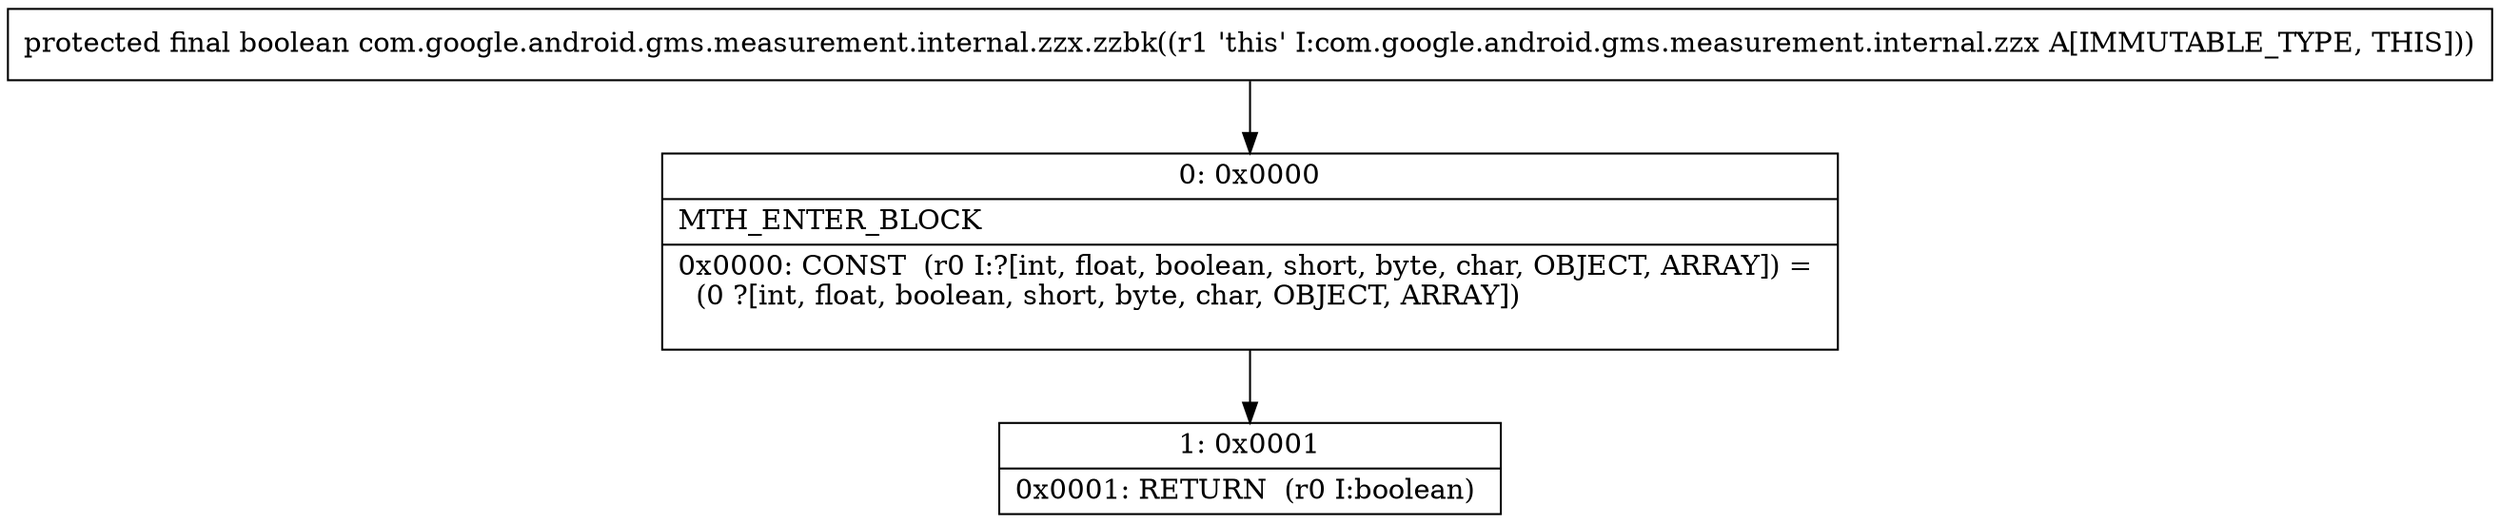 digraph "CFG forcom.google.android.gms.measurement.internal.zzx.zzbk()Z" {
Node_0 [shape=record,label="{0\:\ 0x0000|MTH_ENTER_BLOCK\l|0x0000: CONST  (r0 I:?[int, float, boolean, short, byte, char, OBJECT, ARRAY]) = \l  (0 ?[int, float, boolean, short, byte, char, OBJECT, ARRAY])\l \l}"];
Node_1 [shape=record,label="{1\:\ 0x0001|0x0001: RETURN  (r0 I:boolean) \l}"];
MethodNode[shape=record,label="{protected final boolean com.google.android.gms.measurement.internal.zzx.zzbk((r1 'this' I:com.google.android.gms.measurement.internal.zzx A[IMMUTABLE_TYPE, THIS])) }"];
MethodNode -> Node_0;
Node_0 -> Node_1;
}

